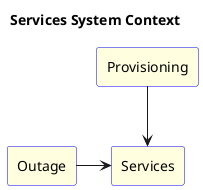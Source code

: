 @startuml
skinparam rectangleFontColor black
skinparam queueFontColor black
skinparam databaseFontColor black
skinparam rectangleBackgroundColor lightyellow
skinparam queueBackgroundColor lightyellow
skinparam databaseBackgroundColor lightyellow
skinparam rectangleBorderColor blue
skinparam queueBorderColor blue
skinparam databaseBorderColor blue

title Services System Context

rectangle Provisioning
rectangle Outage
rectangle Services

Provisioning-->Services
Outage->Services

@enduml